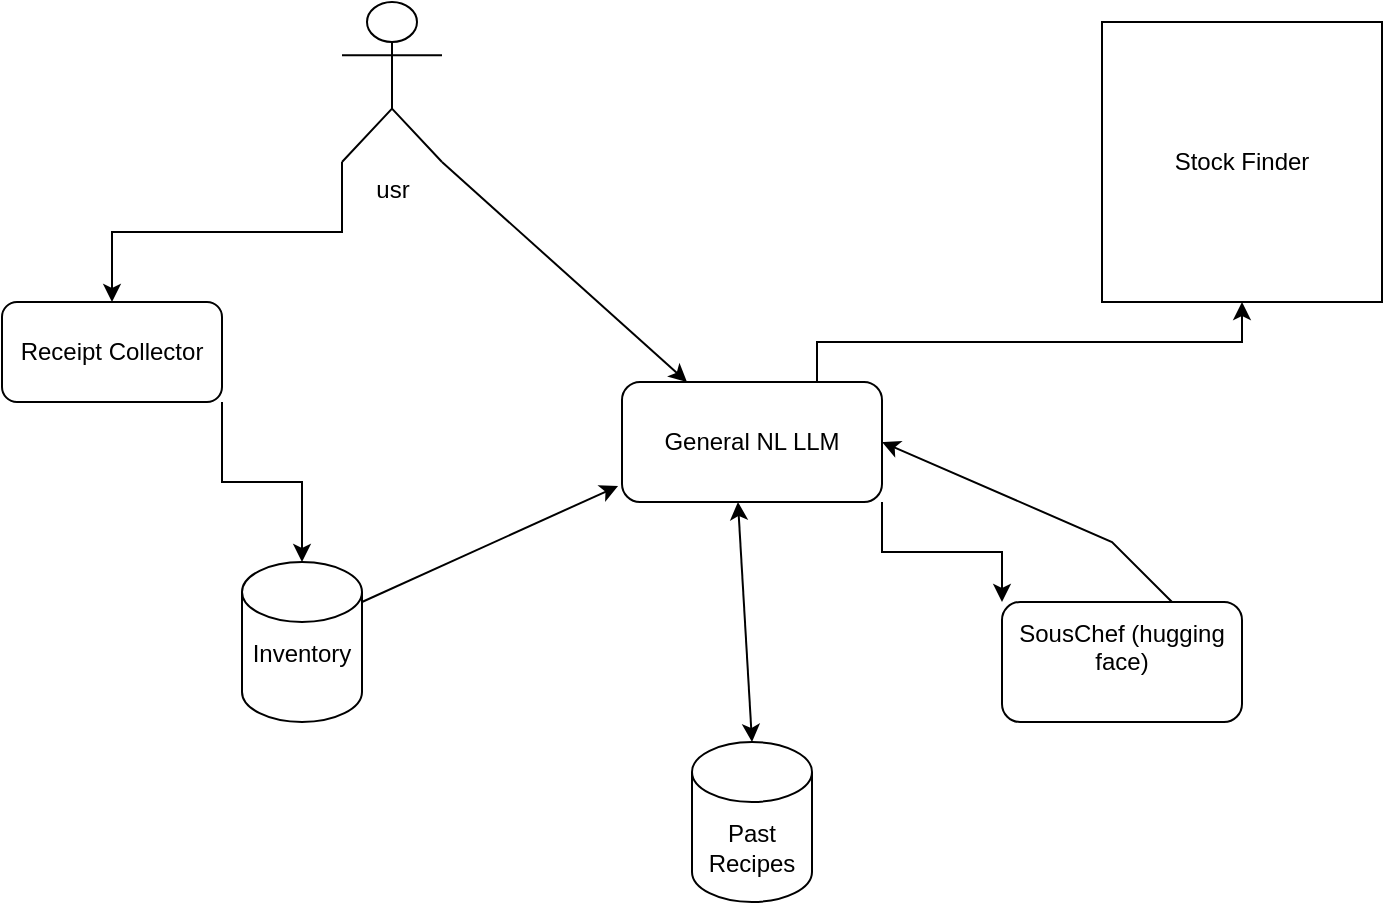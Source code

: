 <mxfile version="26.0.16">
  <diagram id="C5RBs43oDa-KdzZeNtuy" name="Page-1">
    <mxGraphModel dx="1434" dy="785" grid="1" gridSize="10" guides="1" tooltips="1" connect="1" arrows="1" fold="1" page="1" pageScale="1" pageWidth="827" pageHeight="1169" math="0" shadow="0">
      <root>
        <mxCell id="WIyWlLk6GJQsqaUBKTNV-0" />
        <mxCell id="WIyWlLk6GJQsqaUBKTNV-1" parent="WIyWlLk6GJQsqaUBKTNV-0" />
        <mxCell id="OYHdjE4W0auB7r-NxQ5Q-20" style="edgeStyle=orthogonalEdgeStyle;rounded=0;orthogonalLoop=1;jettySize=auto;html=1;exitX=0;exitY=1;exitDx=0;exitDy=0;exitPerimeter=0;entryX=0.5;entryY=0;entryDx=0;entryDy=0;" edge="1" parent="WIyWlLk6GJQsqaUBKTNV-1" source="OYHdjE4W0auB7r-NxQ5Q-7" target="OYHdjE4W0auB7r-NxQ5Q-19">
          <mxGeometry relative="1" as="geometry" />
        </mxCell>
        <mxCell id="OYHdjE4W0auB7r-NxQ5Q-7" value="usr&lt;div&gt;&lt;br&gt;&lt;/div&gt;" style="shape=umlActor;verticalLabelPosition=bottom;verticalAlign=top;html=1;outlineConnect=0;" vertex="1" parent="WIyWlLk6GJQsqaUBKTNV-1">
          <mxGeometry x="220" y="110" width="50" height="80" as="geometry" />
        </mxCell>
        <mxCell id="OYHdjE4W0auB7r-NxQ5Q-17" style="edgeStyle=orthogonalEdgeStyle;rounded=0;orthogonalLoop=1;jettySize=auto;html=1;exitX=1;exitY=1;exitDx=0;exitDy=0;entryX=0;entryY=0;entryDx=0;entryDy=0;" edge="1" parent="WIyWlLk6GJQsqaUBKTNV-1" source="OYHdjE4W0auB7r-NxQ5Q-12" target="OYHdjE4W0auB7r-NxQ5Q-16">
          <mxGeometry relative="1" as="geometry" />
        </mxCell>
        <mxCell id="OYHdjE4W0auB7r-NxQ5Q-24" style="edgeStyle=orthogonalEdgeStyle;rounded=0;orthogonalLoop=1;jettySize=auto;html=1;exitX=0.5;exitY=1;exitDx=0;exitDy=0;entryX=0.5;entryY=1;entryDx=0;entryDy=0;" edge="1" parent="WIyWlLk6GJQsqaUBKTNV-1" source="OYHdjE4W0auB7r-NxQ5Q-12" target="OYHdjE4W0auB7r-NxQ5Q-12">
          <mxGeometry relative="1" as="geometry" />
        </mxCell>
        <mxCell id="OYHdjE4W0auB7r-NxQ5Q-28" style="edgeStyle=orthogonalEdgeStyle;rounded=0;orthogonalLoop=1;jettySize=auto;html=1;exitX=0.75;exitY=0;exitDx=0;exitDy=0;" edge="1" parent="WIyWlLk6GJQsqaUBKTNV-1" source="OYHdjE4W0auB7r-NxQ5Q-12" target="OYHdjE4W0auB7r-NxQ5Q-27">
          <mxGeometry relative="1" as="geometry" />
        </mxCell>
        <mxCell id="OYHdjE4W0auB7r-NxQ5Q-12" value="General NL LLM" style="rounded=1;whiteSpace=wrap;html=1;" vertex="1" parent="WIyWlLk6GJQsqaUBKTNV-1">
          <mxGeometry x="360" y="300" width="130" height="60" as="geometry" />
        </mxCell>
        <mxCell id="OYHdjE4W0auB7r-NxQ5Q-13" value="Inventory&lt;div&gt;&lt;br&gt;&lt;/div&gt;" style="shape=cylinder3;whiteSpace=wrap;html=1;boundedLbl=1;backgroundOutline=1;size=15;" vertex="1" parent="WIyWlLk6GJQsqaUBKTNV-1">
          <mxGeometry x="170" y="390" width="60" height="80" as="geometry" />
        </mxCell>
        <mxCell id="OYHdjE4W0auB7r-NxQ5Q-14" value="" style="endArrow=classic;html=1;rounded=0;entryX=-0.015;entryY=0.867;entryDx=0;entryDy=0;entryPerimeter=0;" edge="1" parent="WIyWlLk6GJQsqaUBKTNV-1" target="OYHdjE4W0auB7r-NxQ5Q-12">
          <mxGeometry width="50" height="50" relative="1" as="geometry">
            <mxPoint x="230" y="410" as="sourcePoint" />
            <mxPoint x="280" y="360" as="targetPoint" />
          </mxGeometry>
        </mxCell>
        <mxCell id="OYHdjE4W0auB7r-NxQ5Q-15" value="" style="endArrow=classic;html=1;rounded=0;entryX=0.25;entryY=0;entryDx=0;entryDy=0;exitX=1;exitY=1;exitDx=0;exitDy=0;exitPerimeter=0;" edge="1" parent="WIyWlLk6GJQsqaUBKTNV-1" source="OYHdjE4W0auB7r-NxQ5Q-7" target="OYHdjE4W0auB7r-NxQ5Q-12">
          <mxGeometry width="50" height="50" relative="1" as="geometry">
            <mxPoint x="310" y="190" as="sourcePoint" />
            <mxPoint x="448" y="142" as="targetPoint" />
          </mxGeometry>
        </mxCell>
        <mxCell id="OYHdjE4W0auB7r-NxQ5Q-16" value="SousChef (hugging face)&lt;div&gt;&lt;br&gt;&lt;/div&gt;" style="rounded=1;whiteSpace=wrap;html=1;" vertex="1" parent="WIyWlLk6GJQsqaUBKTNV-1">
          <mxGeometry x="550" y="410" width="120" height="60" as="geometry" />
        </mxCell>
        <mxCell id="OYHdjE4W0auB7r-NxQ5Q-18" value="" style="endArrow=classic;html=1;rounded=0;entryX=1;entryY=0.5;entryDx=0;entryDy=0;" edge="1" parent="WIyWlLk6GJQsqaUBKTNV-1" target="OYHdjE4W0auB7r-NxQ5Q-12">
          <mxGeometry width="50" height="50" relative="1" as="geometry">
            <mxPoint x="635" y="410" as="sourcePoint" />
            <mxPoint x="585" y="360" as="targetPoint" />
            <Array as="points">
              <mxPoint x="605" y="380" />
            </Array>
          </mxGeometry>
        </mxCell>
        <mxCell id="OYHdjE4W0auB7r-NxQ5Q-19" value="Receipt Collector" style="rounded=1;whiteSpace=wrap;html=1;" vertex="1" parent="WIyWlLk6GJQsqaUBKTNV-1">
          <mxGeometry x="50" y="260" width="110" height="50" as="geometry" />
        </mxCell>
        <mxCell id="OYHdjE4W0auB7r-NxQ5Q-21" style="edgeStyle=orthogonalEdgeStyle;rounded=0;orthogonalLoop=1;jettySize=auto;html=1;exitX=1;exitY=1;exitDx=0;exitDy=0;entryX=0.5;entryY=0;entryDx=0;entryDy=0;entryPerimeter=0;" edge="1" parent="WIyWlLk6GJQsqaUBKTNV-1" source="OYHdjE4W0auB7r-NxQ5Q-19" target="OYHdjE4W0auB7r-NxQ5Q-13">
          <mxGeometry relative="1" as="geometry" />
        </mxCell>
        <mxCell id="OYHdjE4W0auB7r-NxQ5Q-23" value="Past Recipes" style="shape=cylinder3;whiteSpace=wrap;html=1;boundedLbl=1;backgroundOutline=1;size=15;" vertex="1" parent="WIyWlLk6GJQsqaUBKTNV-1">
          <mxGeometry x="395" y="480" width="60" height="80" as="geometry" />
        </mxCell>
        <mxCell id="OYHdjE4W0auB7r-NxQ5Q-25" value="" style="endArrow=classic;startArrow=classic;html=1;rounded=0;entryX=0.446;entryY=1;entryDx=0;entryDy=0;entryPerimeter=0;exitX=0.5;exitY=0;exitDx=0;exitDy=0;exitPerimeter=0;" edge="1" parent="WIyWlLk6GJQsqaUBKTNV-1" source="OYHdjE4W0auB7r-NxQ5Q-23" target="OYHdjE4W0auB7r-NxQ5Q-12">
          <mxGeometry width="50" height="50" relative="1" as="geometry">
            <mxPoint x="405" y="465" as="sourcePoint" />
            <mxPoint x="455" y="415" as="targetPoint" />
          </mxGeometry>
        </mxCell>
        <mxCell id="OYHdjE4W0auB7r-NxQ5Q-27" value="Stock Finder" style="whiteSpace=wrap;html=1;aspect=fixed;" vertex="1" parent="WIyWlLk6GJQsqaUBKTNV-1">
          <mxGeometry x="600" y="120" width="140" height="140" as="geometry" />
        </mxCell>
      </root>
    </mxGraphModel>
  </diagram>
</mxfile>
